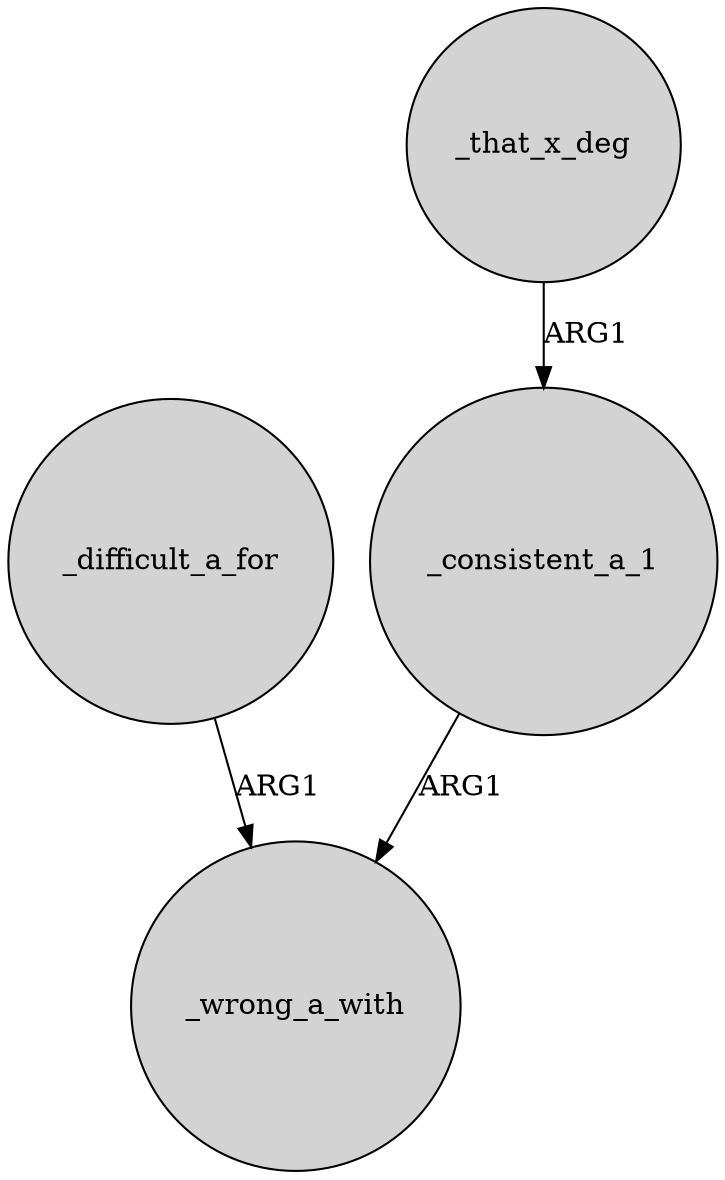 digraph {
	node [shape=circle style=filled]
	_difficult_a_for -> _wrong_a_with [label=ARG1]
	_consistent_a_1 -> _wrong_a_with [label=ARG1]
	_that_x_deg -> _consistent_a_1 [label=ARG1]
}
